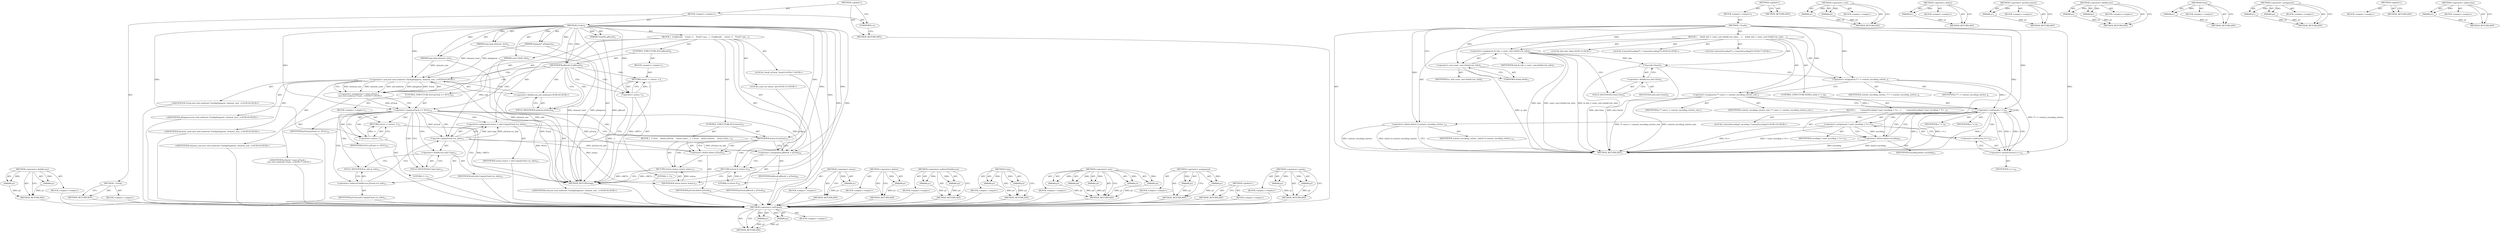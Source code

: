 digraph "&lt;operator&gt;.equals" {
vulnerable_83 [label=<(METHOD,&lt;operator&gt;.notEquals)>];
vulnerable_84 [label=<(PARAM,p1)>];
vulnerable_85 [label=<(PARAM,p2)>];
vulnerable_86 [label=<(BLOCK,&lt;empty&gt;,&lt;empty&gt;)>];
vulnerable_87 [label=<(METHOD_RETURN,ANY)>];
vulnerable_6 [label=<(METHOD,&lt;global&gt;)<SUB>1</SUB>>];
vulnerable_7 [label=<(BLOCK,&lt;empty&gt;,&lt;empty&gt;)<SUB>1</SUB>>];
vulnerable_8 [label=<(METHOD,~Track)<SUB>1</SUB>>];
vulnerable_9 [label=<(BLOCK,{
    Info&amp; info = const_cast&lt;Info&amp;&gt;(m_info);
 ...,{
    Info&amp; info = const_cast&lt;Info&amp;&gt;(m_info);
 ...)<SUB>2</SUB>>];
vulnerable_10 [label="<(LOCAL,Info info: Info)<SUB>3</SUB>>"];
vulnerable_11 [label=<(&lt;operator&gt;.assignment,&amp; info = const_cast&lt;Info&amp;&gt;(m_info))<SUB>3</SUB>>];
vulnerable_12 [label=<(IDENTIFIER,info,&amp; info = const_cast&lt;Info&amp;&gt;(m_info))<SUB>3</SUB>>];
vulnerable_13 [label=<(&lt;operator&gt;.cast,const_cast&lt;Info&amp;&gt;(m_info))<SUB>3</SUB>>];
vulnerable_14 [label=<(UNKNOWN,Info&amp;,Info&amp;)<SUB>3</SUB>>];
vulnerable_15 [label=<(IDENTIFIER,m_info,const_cast&lt;Info&amp;&gt;(m_info))<SUB>3</SUB>>];
vulnerable_16 [label=<(Clear,info.Clear())<SUB>4</SUB>>];
vulnerable_17 [label=<(&lt;operator&gt;.fieldAccess,info.Clear)<SUB>4</SUB>>];
vulnerable_18 [label=<(IDENTIFIER,info,info.Clear())<SUB>4</SUB>>];
vulnerable_19 [label=<(FIELD_IDENTIFIER,Clear,Clear)<SUB>4</SUB>>];
vulnerable_20 [label="<(LOCAL,ContentEncoding** i: ContentEncoding**)<SUB>6</SUB>>"];
vulnerable_21 [label=<(&lt;operator&gt;.assignment,** i = content_encoding_entries_)<SUB>6</SUB>>];
vulnerable_22 [label=<(IDENTIFIER,i,** i = content_encoding_entries_)<SUB>6</SUB>>];
vulnerable_23 [label=<(IDENTIFIER,content_encoding_entries_,** i = content_encoding_entries_)<SUB>6</SUB>>];
vulnerable_24 [label="<(LOCAL,ContentEncoding** j: ContentEncoding**)<SUB>7</SUB>>"];
vulnerable_25 [label=<(&lt;operator&gt;.assignment,** const j = content_encoding_entries_end_)<SUB>7</SUB>>];
vulnerable_26 [label=<(IDENTIFIER,j,** const j = content_encoding_entries_end_)<SUB>7</SUB>>];
vulnerable_27 [label=<(IDENTIFIER,content_encoding_entries_end_,** const j = content_encoding_entries_end_)<SUB>7</SUB>>];
vulnerable_28 [label=<(CONTROL_STRUCTURE,WHILE,while (i != j))<SUB>9</SUB>>];
vulnerable_29 [label=<(&lt;operator&gt;.notEquals,i != j)<SUB>9</SUB>>];
vulnerable_30 [label=<(IDENTIFIER,i,i != j)<SUB>9</SUB>>];
vulnerable_31 [label=<(IDENTIFIER,j,i != j)<SUB>9</SUB>>];
vulnerable_32 [label=<(BLOCK,{
        ContentEncoding* const encoding = *i+...,{
        ContentEncoding* const encoding = *i+...)<SUB>9</SUB>>];
vulnerable_33 [label="<(LOCAL,ContentEncoding* encoding: ContentEncoding*)<SUB>10</SUB>>"];
vulnerable_34 [label=<(&lt;operator&gt;.assignment,* const encoding = *i++)<SUB>10</SUB>>];
vulnerable_35 [label=<(IDENTIFIER,encoding,* const encoding = *i++)<SUB>10</SUB>>];
vulnerable_36 [label=<(&lt;operator&gt;.indirection,*i++)<SUB>10</SUB>>];
vulnerable_37 [label=<(&lt;operator&gt;.postIncrement,i++)<SUB>10</SUB>>];
vulnerable_38 [label=<(IDENTIFIER,i,i++)<SUB>10</SUB>>];
vulnerable_39 [label=<(&lt;operator&gt;.delete,delete encoding)<SUB>11</SUB>>];
vulnerable_40 [label=<(IDENTIFIER,encoding,delete encoding)<SUB>11</SUB>>];
vulnerable_41 [label=<(&lt;operator&gt;.delete,delete [] content_encoding_entries_)<SUB>14</SUB>>];
vulnerable_42 [label=<(IDENTIFIER,content_encoding_entries_,delete [] content_encoding_entries_)<SUB>14</SUB>>];
vulnerable_43 [label=<(METHOD_RETURN,ANY)<SUB>1</SUB>>];
vulnerable_45 [label=<(METHOD_RETURN,ANY)<SUB>1</SUB>>];
vulnerable_69 [label=<(METHOD,&lt;operator&gt;.cast)>];
vulnerable_70 [label=<(PARAM,p1)>];
vulnerable_71 [label=<(PARAM,p2)>];
vulnerable_72 [label=<(BLOCK,&lt;empty&gt;,&lt;empty&gt;)>];
vulnerable_73 [label=<(METHOD_RETURN,ANY)>];
vulnerable_96 [label=<(METHOD,&lt;operator&gt;.delete)>];
vulnerable_97 [label=<(PARAM,p1)>];
vulnerable_98 [label=<(BLOCK,&lt;empty&gt;,&lt;empty&gt;)>];
vulnerable_99 [label=<(METHOD_RETURN,ANY)>];
vulnerable_92 [label=<(METHOD,&lt;operator&gt;.postIncrement)>];
vulnerable_93 [label=<(PARAM,p1)>];
vulnerable_94 [label=<(BLOCK,&lt;empty&gt;,&lt;empty&gt;)>];
vulnerable_95 [label=<(METHOD_RETURN,ANY)>];
vulnerable_78 [label=<(METHOD,&lt;operator&gt;.fieldAccess)>];
vulnerable_79 [label=<(PARAM,p1)>];
vulnerable_80 [label=<(PARAM,p2)>];
vulnerable_81 [label=<(BLOCK,&lt;empty&gt;,&lt;empty&gt;)>];
vulnerable_82 [label=<(METHOD_RETURN,ANY)>];
vulnerable_74 [label=<(METHOD,Clear)>];
vulnerable_75 [label=<(PARAM,p1)>];
vulnerable_76 [label=<(BLOCK,&lt;empty&gt;,&lt;empty&gt;)>];
vulnerable_77 [label=<(METHOD_RETURN,ANY)>];
vulnerable_64 [label=<(METHOD,&lt;operator&gt;.assignment)>];
vulnerable_65 [label=<(PARAM,p1)>];
vulnerable_66 [label=<(PARAM,p2)>];
vulnerable_67 [label=<(BLOCK,&lt;empty&gt;,&lt;empty&gt;)>];
vulnerable_68 [label=<(METHOD_RETURN,ANY)>];
vulnerable_58 [label=<(METHOD,&lt;global&gt;)<SUB>1</SUB>>];
vulnerable_59 [label=<(BLOCK,&lt;empty&gt;,&lt;empty&gt;)>];
vulnerable_60 [label=<(METHOD_RETURN,ANY)>];
vulnerable_88 [label=<(METHOD,&lt;operator&gt;.indirection)>];
vulnerable_89 [label=<(PARAM,p1)>];
vulnerable_90 [label=<(BLOCK,&lt;empty&gt;,&lt;empty&gt;)>];
vulnerable_91 [label=<(METHOD_RETURN,ANY)>];
fixed_113 [label=<(METHOD,&lt;operator&gt;.fieldAccess)>];
fixed_114 [label=<(PARAM,p1)>];
fixed_115 [label=<(PARAM,p2)>];
fixed_116 [label=<(BLOCK,&lt;empty&gt;,&lt;empty&gt;)>];
fixed_117 [label=<(METHOD_RETURN,ANY)>];
fixed_6 [label=<(METHOD,&lt;global&gt;)<SUB>1</SUB>>];
fixed_7 [label=<(BLOCK,&lt;empty&gt;,&lt;empty&gt;)<SUB>1</SUB>>];
fixed_8 [label=<(METHOD,~Track)<SUB>1</SUB>>];
fixed_9 [label=<(BLOCK,&lt;empty&gt;,&lt;empty&gt;)>];
fixed_10 [label=<(METHOD_RETURN,ANY)<SUB>1</SUB>>];
fixed_12 [label=<(UNKNOWN,),))<SUB>1</SUB>>];
fixed_13 [label=<(METHOD,Create)<SUB>2</SUB>>];
fixed_14 [label=<(PARAM,Segment* pSegment)<SUB>2</SUB>>];
fixed_15 [label=<(PARAM,const Info&amp; info)<SUB>2</SUB>>];
fixed_16 [label=<(PARAM,long long element_start)<SUB>2</SUB>>];
fixed_17 [label=<(PARAM,long long element_size)<SUB>3</SUB>>];
fixed_18 [label=<(PARAM,Track*&amp; pResult)<SUB>3</SUB>>];
fixed_19 [label=<(BLOCK,{
  if (pResult)
    return -1;
 
  Track* cons...,{
  if (pResult)
    return -1;
 
  Track* cons...)<SUB>3</SUB>>];
fixed_20 [label=<(CONTROL_STRUCTURE,IF,if (pResult))<SUB>4</SUB>>];
fixed_21 [label=<(IDENTIFIER,pResult,if (pResult))<SUB>4</SUB>>];
fixed_22 [label=<(BLOCK,&lt;empty&gt;,&lt;empty&gt;)<SUB>5</SUB>>];
fixed_23 [label=<(RETURN,return -1;,return -1;)<SUB>5</SUB>>];
fixed_24 [label=<(&lt;operator&gt;.minus,-1)<SUB>5</SUB>>];
fixed_25 [label=<(LITERAL,1,-1)<SUB>5</SUB>>];
fixed_26 [label="<(LOCAL,Track* pTrack: Track*)<SUB>7</SUB>>"];
fixed_27 [label="<(&lt;operator&gt;.assignment,* const pTrack =
      new (std::nothrow) Track...)<SUB>7</SUB>>"];
fixed_28 [label="<(IDENTIFIER,pTrack,* const pTrack =
      new (std::nothrow) Track...)<SUB>7</SUB>>"];
fixed_29 [label="<(&lt;operator&gt;.new,new (std::nothrow) Track(pSegment, element_star...)<SUB>8</SUB>>"];
fixed_30 [label="<(IDENTIFIER,Track,new (std::nothrow) Track(pSegment, element_star...)<SUB>8</SUB>>"];
fixed_31 [label="<(IDENTIFIER,pSegment,new (std::nothrow) Track(pSegment, element_star...)<SUB>8</SUB>>"];
fixed_32 [label="<(IDENTIFIER,element_start,new (std::nothrow) Track(pSegment, element_star...)<SUB>8</SUB>>"];
fixed_33 [label="<(IDENTIFIER,element_size,new (std::nothrow) Track(pSegment, element_star...)<SUB>8</SUB>>"];
fixed_34 [label="<(&lt;operator&gt;.fieldAccess,std::nothrow)<SUB>8</SUB>>"];
fixed_35 [label="<(IDENTIFIER,std,new (std::nothrow) Track(pSegment, element_star...)<SUB>8</SUB>>"];
fixed_36 [label=<(FIELD_IDENTIFIER,nothrow,nothrow)<SUB>8</SUB>>];
fixed_37 [label=<(CONTROL_STRUCTURE,IF,if (pTrack == NULL))<SUB>10</SUB>>];
fixed_38 [label=<(&lt;operator&gt;.equals,pTrack == NULL)<SUB>10</SUB>>];
fixed_39 [label=<(IDENTIFIER,pTrack,pTrack == NULL)<SUB>10</SUB>>];
fixed_40 [label=<(IDENTIFIER,NULL,pTrack == NULL)<SUB>10</SUB>>];
fixed_41 [label=<(BLOCK,&lt;empty&gt;,&lt;empty&gt;)<SUB>11</SUB>>];
fixed_42 [label=<(RETURN,return -1;,return -1;)<SUB>11</SUB>>];
fixed_43 [label=<(&lt;operator&gt;.minus,-1)<SUB>11</SUB>>];
fixed_44 [label=<(LITERAL,1,-1)<SUB>11</SUB>>];
fixed_45 [label="<(LOCAL,const int status: int)<SUB>13</SUB>>"];
fixed_46 [label=<(&lt;operator&gt;.assignment,status = info.Copy(pTrack-&gt;m_info))<SUB>13</SUB>>];
fixed_47 [label=<(IDENTIFIER,status,status = info.Copy(pTrack-&gt;m_info))<SUB>13</SUB>>];
fixed_48 [label=<(Copy,info.Copy(pTrack-&gt;m_info))<SUB>13</SUB>>];
fixed_49 [label=<(&lt;operator&gt;.fieldAccess,info.Copy)<SUB>13</SUB>>];
fixed_50 [label=<(IDENTIFIER,info,info.Copy(pTrack-&gt;m_info))<SUB>13</SUB>>];
fixed_51 [label=<(FIELD_IDENTIFIER,Copy,Copy)<SUB>13</SUB>>];
fixed_52 [label=<(&lt;operator&gt;.indirectFieldAccess,pTrack-&gt;m_info)<SUB>13</SUB>>];
fixed_53 [label=<(IDENTIFIER,pTrack,info.Copy(pTrack-&gt;m_info))<SUB>13</SUB>>];
fixed_54 [label=<(FIELD_IDENTIFIER,m_info,m_info)<SUB>13</SUB>>];
fixed_55 [label=<(CONTROL_STRUCTURE,IF,if (status))<SUB>15</SUB>>];
fixed_56 [label=<(IDENTIFIER,status,if (status))<SUB>15</SUB>>];
fixed_57 [label=<(BLOCK,{  // error
    delete pTrack;
    return statu...,{  // error
    delete pTrack;
    return statu...)<SUB>15</SUB>>];
fixed_58 [label=<(&lt;operator&gt;.delete,delete pTrack)<SUB>16</SUB>>];
fixed_59 [label=<(IDENTIFIER,pTrack,delete pTrack)<SUB>16</SUB>>];
fixed_60 [label=<(RETURN,return status;,return status;)<SUB>17</SUB>>];
fixed_61 [label=<(IDENTIFIER,status,return status;)<SUB>17</SUB>>];
fixed_62 [label=<(&lt;operator&gt;.assignment,pResult = pTrack)<SUB>20</SUB>>];
fixed_63 [label=<(IDENTIFIER,pResult,pResult = pTrack)<SUB>20</SUB>>];
fixed_64 [label=<(IDENTIFIER,pTrack,pResult = pTrack)<SUB>20</SUB>>];
fixed_65 [label=<(RETURN,return 0;,return 0;)<SUB>21</SUB>>];
fixed_66 [label=<(LITERAL,0,return 0;)<SUB>21</SUB>>];
fixed_67 [label=<(METHOD_RETURN,long)<SUB>2</SUB>>];
fixed_69 [label=<(METHOD_RETURN,ANY)<SUB>1</SUB>>];
fixed_96 [label=<(METHOD,&lt;operator&gt;.minus)>];
fixed_97 [label=<(PARAM,p1)>];
fixed_98 [label=<(BLOCK,&lt;empty&gt;,&lt;empty&gt;)>];
fixed_99 [label=<(METHOD_RETURN,ANY)>];
fixed_133 [label=<(METHOD,&lt;operator&gt;.delete)>];
fixed_134 [label=<(PARAM,p1)>];
fixed_135 [label=<(BLOCK,&lt;empty&gt;,&lt;empty&gt;)>];
fixed_136 [label=<(METHOD_RETURN,ANY)>];
fixed_128 [label=<(METHOD,&lt;operator&gt;.indirectFieldAccess)>];
fixed_129 [label=<(PARAM,p1)>];
fixed_130 [label=<(PARAM,p2)>];
fixed_131 [label=<(BLOCK,&lt;empty&gt;,&lt;empty&gt;)>];
fixed_132 [label=<(METHOD_RETURN,ANY)>];
fixed_123 [label=<(METHOD,Copy)>];
fixed_124 [label=<(PARAM,p1)>];
fixed_125 [label=<(PARAM,p2)>];
fixed_126 [label=<(BLOCK,&lt;empty&gt;,&lt;empty&gt;)>];
fixed_127 [label=<(METHOD_RETURN,ANY)>];
fixed_105 [label=<(METHOD,&lt;operator&gt;.new)>];
fixed_106 [label=<(PARAM,p1)>];
fixed_107 [label=<(PARAM,p2)>];
fixed_108 [label=<(PARAM,p3)>];
fixed_109 [label=<(PARAM,p4)>];
fixed_110 [label=<(PARAM,p5)>];
fixed_111 [label=<(BLOCK,&lt;empty&gt;,&lt;empty&gt;)>];
fixed_112 [label=<(METHOD_RETURN,ANY)>];
fixed_100 [label=<(METHOD,&lt;operator&gt;.assignment)>];
fixed_101 [label=<(PARAM,p1)>];
fixed_102 [label=<(PARAM,p2)>];
fixed_103 [label=<(BLOCK,&lt;empty&gt;,&lt;empty&gt;)>];
fixed_104 [label=<(METHOD_RETURN,ANY)>];
fixed_90 [label=<(METHOD,&lt;global&gt;)<SUB>1</SUB>>];
fixed_91 [label=<(BLOCK,&lt;empty&gt;,&lt;empty&gt;)>];
fixed_92 [label=<(METHOD_RETURN,ANY)>];
fixed_118 [label=<(METHOD,&lt;operator&gt;.equals)>];
fixed_119 [label=<(PARAM,p1)>];
fixed_120 [label=<(PARAM,p2)>];
fixed_121 [label=<(BLOCK,&lt;empty&gt;,&lt;empty&gt;)>];
fixed_122 [label=<(METHOD_RETURN,ANY)>];
vulnerable_83 -> vulnerable_84  [key=0, label="AST: "];
vulnerable_83 -> vulnerable_84  [key=1, label="DDG: "];
vulnerable_83 -> vulnerable_86  [key=0, label="AST: "];
vulnerable_83 -> vulnerable_85  [key=0, label="AST: "];
vulnerable_83 -> vulnerable_85  [key=1, label="DDG: "];
vulnerable_83 -> vulnerable_87  [key=0, label="AST: "];
vulnerable_83 -> vulnerable_87  [key=1, label="CFG: "];
vulnerable_84 -> vulnerable_87  [key=0, label="DDG: p1"];
vulnerable_85 -> vulnerable_87  [key=0, label="DDG: p2"];
vulnerable_6 -> vulnerable_7  [key=0, label="AST: "];
vulnerable_6 -> vulnerable_45  [key=0, label="AST: "];
vulnerable_6 -> vulnerable_45  [key=1, label="CFG: "];
vulnerable_7 -> vulnerable_8  [key=0, label="AST: "];
vulnerable_8 -> vulnerable_9  [key=0, label="AST: "];
vulnerable_8 -> vulnerable_43  [key=0, label="AST: "];
vulnerable_8 -> vulnerable_14  [key=0, label="CFG: "];
vulnerable_8 -> vulnerable_11  [key=0, label="DDG: "];
vulnerable_8 -> vulnerable_21  [key=0, label="DDG: "];
vulnerable_8 -> vulnerable_25  [key=0, label="DDG: "];
vulnerable_8 -> vulnerable_41  [key=0, label="DDG: "];
vulnerable_8 -> vulnerable_13  [key=0, label="DDG: "];
vulnerable_8 -> vulnerable_29  [key=0, label="DDG: "];
vulnerable_8 -> vulnerable_39  [key=0, label="DDG: "];
vulnerable_8 -> vulnerable_37  [key=0, label="DDG: "];
vulnerable_9 -> vulnerable_10  [key=0, label="AST: "];
vulnerable_9 -> vulnerable_11  [key=0, label="AST: "];
vulnerable_9 -> vulnerable_16  [key=0, label="AST: "];
vulnerable_9 -> vulnerable_20  [key=0, label="AST: "];
vulnerable_9 -> vulnerable_21  [key=0, label="AST: "];
vulnerable_9 -> vulnerable_24  [key=0, label="AST: "];
vulnerable_9 -> vulnerable_25  [key=0, label="AST: "];
vulnerable_9 -> vulnerable_28  [key=0, label="AST: "];
vulnerable_9 -> vulnerable_41  [key=0, label="AST: "];
vulnerable_11 -> vulnerable_12  [key=0, label="AST: "];
vulnerable_11 -> vulnerable_13  [key=0, label="AST: "];
vulnerable_11 -> vulnerable_19  [key=0, label="CFG: "];
vulnerable_11 -> vulnerable_43  [key=0, label="DDG: info"];
vulnerable_11 -> vulnerable_43  [key=1, label="DDG: const_cast&lt;Info&amp;&gt;(m_info)"];
vulnerable_11 -> vulnerable_43  [key=2, label="DDG: &amp; info = const_cast&lt;Info&amp;&gt;(m_info)"];
vulnerable_11 -> vulnerable_16  [key=0, label="DDG: info"];
vulnerable_13 -> vulnerable_14  [key=0, label="AST: "];
vulnerable_13 -> vulnerable_15  [key=0, label="AST: "];
vulnerable_13 -> vulnerable_11  [key=0, label="CFG: "];
vulnerable_13 -> vulnerable_43  [key=0, label="DDG: m_info"];
vulnerable_14 -> vulnerable_13  [key=0, label="CFG: "];
vulnerable_16 -> vulnerable_17  [key=0, label="AST: "];
vulnerable_16 -> vulnerable_21  [key=0, label="CFG: "];
vulnerable_16 -> vulnerable_43  [key=0, label="DDG: info.Clear"];
vulnerable_16 -> vulnerable_43  [key=1, label="DDG: info.Clear()"];
vulnerable_17 -> vulnerable_18  [key=0, label="AST: "];
vulnerable_17 -> vulnerable_19  [key=0, label="AST: "];
vulnerable_17 -> vulnerable_16  [key=0, label="CFG: "];
vulnerable_19 -> vulnerable_17  [key=0, label="CFG: "];
vulnerable_21 -> vulnerable_22  [key=0, label="AST: "];
vulnerable_21 -> vulnerable_23  [key=0, label="AST: "];
vulnerable_21 -> vulnerable_25  [key=0, label="CFG: "];
vulnerable_21 -> vulnerable_43  [key=0, label="DDG: ** i = content_encoding_entries_"];
vulnerable_21 -> vulnerable_29  [key=0, label="DDG: i"];
vulnerable_25 -> vulnerable_26  [key=0, label="AST: "];
vulnerable_25 -> vulnerable_27  [key=0, label="AST: "];
vulnerable_25 -> vulnerable_29  [key=0, label="CFG: "];
vulnerable_25 -> vulnerable_29  [key=1, label="DDG: j"];
vulnerable_25 -> vulnerable_43  [key=0, label="DDG: ** const j = content_encoding_entries_end_"];
vulnerable_25 -> vulnerable_43  [key=1, label="DDG: content_encoding_entries_end_"];
vulnerable_28 -> vulnerable_29  [key=0, label="AST: "];
vulnerable_28 -> vulnerable_32  [key=0, label="AST: "];
vulnerable_29 -> vulnerable_30  [key=0, label="AST: "];
vulnerable_29 -> vulnerable_31  [key=0, label="AST: "];
vulnerable_29 -> vulnerable_37  [key=0, label="CFG: "];
vulnerable_29 -> vulnerable_37  [key=1, label="DDG: i"];
vulnerable_29 -> vulnerable_37  [key=2, label="CDG: "];
vulnerable_29 -> vulnerable_41  [key=0, label="CFG: "];
vulnerable_29 -> vulnerable_43  [key=0, label="DDG: i"];
vulnerable_29 -> vulnerable_43  [key=1, label="DDG: j"];
vulnerable_29 -> vulnerable_43  [key=2, label="DDG: i != j"];
vulnerable_29 -> vulnerable_29  [key=0, label="CDG: "];
vulnerable_29 -> vulnerable_34  [key=0, label="CDG: "];
vulnerable_29 -> vulnerable_36  [key=0, label="CDG: "];
vulnerable_29 -> vulnerable_39  [key=0, label="CDG: "];
vulnerable_32 -> vulnerable_33  [key=0, label="AST: "];
vulnerable_32 -> vulnerable_34  [key=0, label="AST: "];
vulnerable_32 -> vulnerable_39  [key=0, label="AST: "];
vulnerable_34 -> vulnerable_35  [key=0, label="AST: "];
vulnerable_34 -> vulnerable_36  [key=0, label="AST: "];
vulnerable_34 -> vulnerable_39  [key=0, label="CFG: "];
vulnerable_34 -> vulnerable_39  [key=1, label="DDG: encoding"];
vulnerable_34 -> vulnerable_43  [key=0, label="DDG: *i++"];
vulnerable_34 -> vulnerable_43  [key=1, label="DDG: * const encoding = *i++"];
vulnerable_36 -> vulnerable_37  [key=0, label="AST: "];
vulnerable_36 -> vulnerable_34  [key=0, label="CFG: "];
vulnerable_37 -> vulnerable_38  [key=0, label="AST: "];
vulnerable_37 -> vulnerable_36  [key=0, label="CFG: "];
vulnerable_37 -> vulnerable_29  [key=0, label="DDG: i"];
vulnerable_39 -> vulnerable_40  [key=0, label="AST: "];
vulnerable_39 -> vulnerable_29  [key=0, label="CFG: "];
vulnerable_39 -> vulnerable_43  [key=0, label="DDG: encoding"];
vulnerable_39 -> vulnerable_43  [key=1, label="DDG: delete encoding"];
vulnerable_41 -> vulnerable_42  [key=0, label="AST: "];
vulnerable_41 -> vulnerable_43  [key=0, label="CFG: "];
vulnerable_41 -> vulnerable_43  [key=1, label="DDG: content_encoding_entries_"];
vulnerable_41 -> vulnerable_43  [key=2, label="DDG: delete [] content_encoding_entries_"];
vulnerable_69 -> vulnerable_70  [key=0, label="AST: "];
vulnerable_69 -> vulnerable_70  [key=1, label="DDG: "];
vulnerable_69 -> vulnerable_72  [key=0, label="AST: "];
vulnerable_69 -> vulnerable_71  [key=0, label="AST: "];
vulnerable_69 -> vulnerable_71  [key=1, label="DDG: "];
vulnerable_69 -> vulnerable_73  [key=0, label="AST: "];
vulnerable_69 -> vulnerable_73  [key=1, label="CFG: "];
vulnerable_70 -> vulnerable_73  [key=0, label="DDG: p1"];
vulnerable_71 -> vulnerable_73  [key=0, label="DDG: p2"];
vulnerable_96 -> vulnerable_97  [key=0, label="AST: "];
vulnerable_96 -> vulnerable_97  [key=1, label="DDG: "];
vulnerable_96 -> vulnerable_98  [key=0, label="AST: "];
vulnerable_96 -> vulnerable_99  [key=0, label="AST: "];
vulnerable_96 -> vulnerable_99  [key=1, label="CFG: "];
vulnerable_97 -> vulnerable_99  [key=0, label="DDG: p1"];
vulnerable_92 -> vulnerable_93  [key=0, label="AST: "];
vulnerable_92 -> vulnerable_93  [key=1, label="DDG: "];
vulnerable_92 -> vulnerable_94  [key=0, label="AST: "];
vulnerable_92 -> vulnerable_95  [key=0, label="AST: "];
vulnerable_92 -> vulnerable_95  [key=1, label="CFG: "];
vulnerable_93 -> vulnerable_95  [key=0, label="DDG: p1"];
vulnerable_78 -> vulnerable_79  [key=0, label="AST: "];
vulnerable_78 -> vulnerable_79  [key=1, label="DDG: "];
vulnerable_78 -> vulnerable_81  [key=0, label="AST: "];
vulnerable_78 -> vulnerable_80  [key=0, label="AST: "];
vulnerable_78 -> vulnerable_80  [key=1, label="DDG: "];
vulnerable_78 -> vulnerable_82  [key=0, label="AST: "];
vulnerable_78 -> vulnerable_82  [key=1, label="CFG: "];
vulnerable_79 -> vulnerable_82  [key=0, label="DDG: p1"];
vulnerable_80 -> vulnerable_82  [key=0, label="DDG: p2"];
vulnerable_74 -> vulnerable_75  [key=0, label="AST: "];
vulnerable_74 -> vulnerable_75  [key=1, label="DDG: "];
vulnerable_74 -> vulnerable_76  [key=0, label="AST: "];
vulnerable_74 -> vulnerable_77  [key=0, label="AST: "];
vulnerable_74 -> vulnerable_77  [key=1, label="CFG: "];
vulnerable_75 -> vulnerable_77  [key=0, label="DDG: p1"];
vulnerable_64 -> vulnerable_65  [key=0, label="AST: "];
vulnerable_64 -> vulnerable_65  [key=1, label="DDG: "];
vulnerable_64 -> vulnerable_67  [key=0, label="AST: "];
vulnerable_64 -> vulnerable_66  [key=0, label="AST: "];
vulnerable_64 -> vulnerable_66  [key=1, label="DDG: "];
vulnerable_64 -> vulnerable_68  [key=0, label="AST: "];
vulnerable_64 -> vulnerable_68  [key=1, label="CFG: "];
vulnerable_65 -> vulnerable_68  [key=0, label="DDG: p1"];
vulnerable_66 -> vulnerable_68  [key=0, label="DDG: p2"];
vulnerable_58 -> vulnerable_59  [key=0, label="AST: "];
vulnerable_58 -> vulnerable_60  [key=0, label="AST: "];
vulnerable_58 -> vulnerable_60  [key=1, label="CFG: "];
vulnerable_88 -> vulnerable_89  [key=0, label="AST: "];
vulnerable_88 -> vulnerable_89  [key=1, label="DDG: "];
vulnerable_88 -> vulnerable_90  [key=0, label="AST: "];
vulnerable_88 -> vulnerable_91  [key=0, label="AST: "];
vulnerable_88 -> vulnerable_91  [key=1, label="CFG: "];
vulnerable_89 -> vulnerable_91  [key=0, label="DDG: p1"];
fixed_113 -> fixed_114  [key=0, label="AST: "];
fixed_113 -> fixed_114  [key=1, label="DDG: "];
fixed_113 -> fixed_116  [key=0, label="AST: "];
fixed_113 -> fixed_115  [key=0, label="AST: "];
fixed_113 -> fixed_115  [key=1, label="DDG: "];
fixed_113 -> fixed_117  [key=0, label="AST: "];
fixed_113 -> fixed_117  [key=1, label="CFG: "];
fixed_114 -> fixed_117  [key=0, label="DDG: p1"];
fixed_115 -> fixed_117  [key=0, label="DDG: p2"];
fixed_116 -> vulnerable_83  [key=0];
fixed_117 -> vulnerable_83  [key=0];
fixed_6 -> fixed_7  [key=0, label="AST: "];
fixed_6 -> fixed_69  [key=0, label="AST: "];
fixed_6 -> fixed_12  [key=0, label="CFG: "];
fixed_7 -> fixed_8  [key=0, label="AST: "];
fixed_7 -> fixed_12  [key=0, label="AST: "];
fixed_7 -> fixed_13  [key=0, label="AST: "];
fixed_8 -> fixed_9  [key=0, label="AST: "];
fixed_8 -> fixed_10  [key=0, label="AST: "];
fixed_8 -> fixed_10  [key=1, label="CFG: "];
fixed_9 -> vulnerable_83  [key=0];
fixed_10 -> vulnerable_83  [key=0];
fixed_12 -> fixed_69  [key=0, label="CFG: "];
fixed_13 -> fixed_14  [key=0, label="AST: "];
fixed_13 -> fixed_14  [key=1, label="DDG: "];
fixed_13 -> fixed_15  [key=0, label="AST: "];
fixed_13 -> fixed_15  [key=1, label="DDG: "];
fixed_13 -> fixed_16  [key=0, label="AST: "];
fixed_13 -> fixed_16  [key=1, label="DDG: "];
fixed_13 -> fixed_17  [key=0, label="AST: "];
fixed_13 -> fixed_17  [key=1, label="DDG: "];
fixed_13 -> fixed_18  [key=0, label="AST: "];
fixed_13 -> fixed_18  [key=1, label="DDG: "];
fixed_13 -> fixed_19  [key=0, label="AST: "];
fixed_13 -> fixed_67  [key=0, label="AST: "];
fixed_13 -> fixed_21  [key=0, label="CFG: "];
fixed_13 -> fixed_21  [key=1, label="DDG: "];
fixed_13 -> fixed_62  [key=0, label="DDG: "];
fixed_13 -> fixed_65  [key=0, label="DDG: "];
fixed_13 -> fixed_56  [key=0, label="DDG: "];
fixed_13 -> fixed_66  [key=0, label="DDG: "];
fixed_13 -> fixed_29  [key=0, label="DDG: "];
fixed_13 -> fixed_38  [key=0, label="DDG: "];
fixed_13 -> fixed_58  [key=0, label="DDG: "];
fixed_13 -> fixed_61  [key=0, label="DDG: "];
fixed_13 -> fixed_24  [key=0, label="DDG: "];
fixed_13 -> fixed_43  [key=0, label="DDG: "];
fixed_14 -> fixed_67  [key=0, label="DDG: pSegment"];
fixed_14 -> fixed_29  [key=0, label="DDG: pSegment"];
fixed_15 -> fixed_67  [key=0, label="DDG: info"];
fixed_15 -> fixed_48  [key=0, label="DDG: info"];
fixed_16 -> fixed_67  [key=0, label="DDG: element_start"];
fixed_16 -> fixed_29  [key=0, label="DDG: element_start"];
fixed_17 -> fixed_67  [key=0, label="DDG: element_size"];
fixed_17 -> fixed_29  [key=0, label="DDG: element_size"];
fixed_18 -> fixed_67  [key=0, label="DDG: pResult"];
fixed_19 -> fixed_20  [key=0, label="AST: "];
fixed_19 -> fixed_26  [key=0, label="AST: "];
fixed_19 -> fixed_27  [key=0, label="AST: "];
fixed_19 -> fixed_37  [key=0, label="AST: "];
fixed_19 -> fixed_45  [key=0, label="AST: "];
fixed_19 -> fixed_46  [key=0, label="AST: "];
fixed_19 -> fixed_55  [key=0, label="AST: "];
fixed_19 -> fixed_62  [key=0, label="AST: "];
fixed_19 -> fixed_65  [key=0, label="AST: "];
fixed_20 -> fixed_21  [key=0, label="AST: "];
fixed_20 -> fixed_22  [key=0, label="AST: "];
fixed_21 -> fixed_24  [key=0, label="CFG: "];
fixed_21 -> fixed_24  [key=1, label="CDG: "];
fixed_21 -> fixed_36  [key=0, label="CFG: "];
fixed_21 -> fixed_36  [key=1, label="CDG: "];
fixed_21 -> fixed_34  [key=0, label="CDG: "];
fixed_21 -> fixed_23  [key=0, label="CDG: "];
fixed_21 -> fixed_38  [key=0, label="CDG: "];
fixed_21 -> fixed_27  [key=0, label="CDG: "];
fixed_21 -> fixed_29  [key=0, label="CDG: "];
fixed_22 -> fixed_23  [key=0, label="AST: "];
fixed_23 -> fixed_24  [key=0, label="AST: "];
fixed_23 -> fixed_67  [key=0, label="CFG: "];
fixed_23 -> fixed_67  [key=1, label="DDG: &lt;RET&gt;"];
fixed_24 -> fixed_25  [key=0, label="AST: "];
fixed_24 -> fixed_23  [key=0, label="CFG: "];
fixed_24 -> fixed_23  [key=1, label="DDG: -1"];
fixed_24 -> fixed_67  [key=0, label="DDG: -1"];
fixed_25 -> vulnerable_83  [key=0];
fixed_26 -> vulnerable_83  [key=0];
fixed_27 -> fixed_28  [key=0, label="AST: "];
fixed_27 -> fixed_29  [key=0, label="AST: "];
fixed_27 -> fixed_38  [key=0, label="CFG: "];
fixed_27 -> fixed_38  [key=1, label="DDG: pTrack"];
fixed_28 -> vulnerable_83  [key=0];
fixed_29 -> fixed_30  [key=0, label="AST: "];
fixed_29 -> fixed_31  [key=0, label="AST: "];
fixed_29 -> fixed_32  [key=0, label="AST: "];
fixed_29 -> fixed_33  [key=0, label="AST: "];
fixed_29 -> fixed_34  [key=0, label="AST: "];
fixed_29 -> fixed_27  [key=0, label="CFG: "];
fixed_29 -> fixed_27  [key=1, label="DDG: element_size"];
fixed_29 -> fixed_27  [key=2, label="DDG: element_start"];
fixed_29 -> fixed_27  [key=3, label="DDG: std::nothrow"];
fixed_29 -> fixed_27  [key=4, label="DDG: pSegment"];
fixed_29 -> fixed_27  [key=5, label="DDG: Track"];
fixed_29 -> fixed_67  [key=0, label="DDG: Track"];
fixed_30 -> vulnerable_83  [key=0];
fixed_31 -> vulnerable_83  [key=0];
fixed_32 -> vulnerable_83  [key=0];
fixed_33 -> vulnerable_83  [key=0];
fixed_34 -> fixed_35  [key=0, label="AST: "];
fixed_34 -> fixed_36  [key=0, label="AST: "];
fixed_34 -> fixed_29  [key=0, label="CFG: "];
fixed_35 -> vulnerable_83  [key=0];
fixed_36 -> fixed_34  [key=0, label="CFG: "];
fixed_37 -> fixed_38  [key=0, label="AST: "];
fixed_37 -> fixed_41  [key=0, label="AST: "];
fixed_38 -> fixed_39  [key=0, label="AST: "];
fixed_38 -> fixed_40  [key=0, label="AST: "];
fixed_38 -> fixed_43  [key=0, label="CFG: "];
fixed_38 -> fixed_43  [key=1, label="CDG: "];
fixed_38 -> fixed_51  [key=0, label="CFG: "];
fixed_38 -> fixed_51  [key=1, label="CDG: "];
fixed_38 -> fixed_67  [key=0, label="DDG: NULL"];
fixed_38 -> fixed_62  [key=0, label="DDG: pTrack"];
fixed_38 -> fixed_48  [key=0, label="DDG: pTrack"];
fixed_38 -> fixed_48  [key=1, label="CDG: "];
fixed_38 -> fixed_58  [key=0, label="DDG: pTrack"];
fixed_38 -> fixed_49  [key=0, label="CDG: "];
fixed_38 -> fixed_42  [key=0, label="CDG: "];
fixed_38 -> fixed_52  [key=0, label="CDG: "];
fixed_38 -> fixed_46  [key=0, label="CDG: "];
fixed_38 -> fixed_56  [key=0, label="CDG: "];
fixed_38 -> fixed_54  [key=0, label="CDG: "];
fixed_39 -> vulnerable_83  [key=0];
fixed_40 -> vulnerable_83  [key=0];
fixed_41 -> fixed_42  [key=0, label="AST: "];
fixed_42 -> fixed_43  [key=0, label="AST: "];
fixed_42 -> fixed_67  [key=0, label="CFG: "];
fixed_42 -> fixed_67  [key=1, label="DDG: &lt;RET&gt;"];
fixed_43 -> fixed_44  [key=0, label="AST: "];
fixed_43 -> fixed_42  [key=0, label="CFG: "];
fixed_43 -> fixed_42  [key=1, label="DDG: -1"];
fixed_44 -> vulnerable_83  [key=0];
fixed_45 -> vulnerable_83  [key=0];
fixed_46 -> fixed_47  [key=0, label="AST: "];
fixed_46 -> fixed_48  [key=0, label="AST: "];
fixed_46 -> fixed_56  [key=0, label="CFG: "];
fixed_46 -> fixed_61  [key=0, label="DDG: status"];
fixed_47 -> vulnerable_83  [key=0];
fixed_48 -> fixed_49  [key=0, label="AST: "];
fixed_48 -> fixed_52  [key=0, label="AST: "];
fixed_48 -> fixed_46  [key=0, label="CFG: "];
fixed_48 -> fixed_46  [key=1, label="DDG: info.Copy"];
fixed_48 -> fixed_46  [key=2, label="DDG: pTrack-&gt;m_info"];
fixed_48 -> fixed_62  [key=0, label="DDG: pTrack-&gt;m_info"];
fixed_48 -> fixed_58  [key=0, label="DDG: pTrack-&gt;m_info"];
fixed_49 -> fixed_50  [key=0, label="AST: "];
fixed_49 -> fixed_51  [key=0, label="AST: "];
fixed_49 -> fixed_54  [key=0, label="CFG: "];
fixed_50 -> vulnerable_83  [key=0];
fixed_51 -> fixed_49  [key=0, label="CFG: "];
fixed_52 -> fixed_53  [key=0, label="AST: "];
fixed_52 -> fixed_54  [key=0, label="AST: "];
fixed_52 -> fixed_48  [key=0, label="CFG: "];
fixed_53 -> vulnerable_83  [key=0];
fixed_54 -> fixed_52  [key=0, label="CFG: "];
fixed_55 -> fixed_56  [key=0, label="AST: "];
fixed_55 -> fixed_57  [key=0, label="AST: "];
fixed_56 -> fixed_58  [key=0, label="CFG: "];
fixed_56 -> fixed_58  [key=1, label="CDG: "];
fixed_56 -> fixed_62  [key=0, label="CFG: "];
fixed_56 -> fixed_62  [key=1, label="CDG: "];
fixed_56 -> fixed_60  [key=0, label="CDG: "];
fixed_56 -> fixed_65  [key=0, label="CDG: "];
fixed_57 -> fixed_58  [key=0, label="AST: "];
fixed_57 -> fixed_60  [key=0, label="AST: "];
fixed_58 -> fixed_59  [key=0, label="AST: "];
fixed_58 -> fixed_60  [key=0, label="CFG: "];
fixed_59 -> vulnerable_83  [key=0];
fixed_60 -> fixed_61  [key=0, label="AST: "];
fixed_60 -> fixed_67  [key=0, label="CFG: "];
fixed_60 -> fixed_67  [key=1, label="DDG: &lt;RET&gt;"];
fixed_61 -> fixed_60  [key=0, label="DDG: status"];
fixed_62 -> fixed_63  [key=0, label="AST: "];
fixed_62 -> fixed_64  [key=0, label="AST: "];
fixed_62 -> fixed_65  [key=0, label="CFG: "];
fixed_63 -> vulnerable_83  [key=0];
fixed_64 -> vulnerable_83  [key=0];
fixed_65 -> fixed_66  [key=0, label="AST: "];
fixed_65 -> fixed_67  [key=0, label="CFG: "];
fixed_65 -> fixed_67  [key=1, label="DDG: &lt;RET&gt;"];
fixed_66 -> fixed_65  [key=0, label="DDG: 0"];
fixed_67 -> vulnerable_83  [key=0];
fixed_69 -> vulnerable_83  [key=0];
fixed_96 -> fixed_97  [key=0, label="AST: "];
fixed_96 -> fixed_97  [key=1, label="DDG: "];
fixed_96 -> fixed_98  [key=0, label="AST: "];
fixed_96 -> fixed_99  [key=0, label="AST: "];
fixed_96 -> fixed_99  [key=1, label="CFG: "];
fixed_97 -> fixed_99  [key=0, label="DDG: p1"];
fixed_98 -> vulnerable_83  [key=0];
fixed_99 -> vulnerable_83  [key=0];
fixed_133 -> fixed_134  [key=0, label="AST: "];
fixed_133 -> fixed_134  [key=1, label="DDG: "];
fixed_133 -> fixed_135  [key=0, label="AST: "];
fixed_133 -> fixed_136  [key=0, label="AST: "];
fixed_133 -> fixed_136  [key=1, label="CFG: "];
fixed_134 -> fixed_136  [key=0, label="DDG: p1"];
fixed_135 -> vulnerable_83  [key=0];
fixed_136 -> vulnerable_83  [key=0];
fixed_128 -> fixed_129  [key=0, label="AST: "];
fixed_128 -> fixed_129  [key=1, label="DDG: "];
fixed_128 -> fixed_131  [key=0, label="AST: "];
fixed_128 -> fixed_130  [key=0, label="AST: "];
fixed_128 -> fixed_130  [key=1, label="DDG: "];
fixed_128 -> fixed_132  [key=0, label="AST: "];
fixed_128 -> fixed_132  [key=1, label="CFG: "];
fixed_129 -> fixed_132  [key=0, label="DDG: p1"];
fixed_130 -> fixed_132  [key=0, label="DDG: p2"];
fixed_131 -> vulnerable_83  [key=0];
fixed_132 -> vulnerable_83  [key=0];
fixed_123 -> fixed_124  [key=0, label="AST: "];
fixed_123 -> fixed_124  [key=1, label="DDG: "];
fixed_123 -> fixed_126  [key=0, label="AST: "];
fixed_123 -> fixed_125  [key=0, label="AST: "];
fixed_123 -> fixed_125  [key=1, label="DDG: "];
fixed_123 -> fixed_127  [key=0, label="AST: "];
fixed_123 -> fixed_127  [key=1, label="CFG: "];
fixed_124 -> fixed_127  [key=0, label="DDG: p1"];
fixed_125 -> fixed_127  [key=0, label="DDG: p2"];
fixed_126 -> vulnerable_83  [key=0];
fixed_127 -> vulnerable_83  [key=0];
fixed_105 -> fixed_106  [key=0, label="AST: "];
fixed_105 -> fixed_106  [key=1, label="DDG: "];
fixed_105 -> fixed_111  [key=0, label="AST: "];
fixed_105 -> fixed_107  [key=0, label="AST: "];
fixed_105 -> fixed_107  [key=1, label="DDG: "];
fixed_105 -> fixed_112  [key=0, label="AST: "];
fixed_105 -> fixed_112  [key=1, label="CFG: "];
fixed_105 -> fixed_108  [key=0, label="AST: "];
fixed_105 -> fixed_108  [key=1, label="DDG: "];
fixed_105 -> fixed_109  [key=0, label="AST: "];
fixed_105 -> fixed_109  [key=1, label="DDG: "];
fixed_105 -> fixed_110  [key=0, label="AST: "];
fixed_105 -> fixed_110  [key=1, label="DDG: "];
fixed_106 -> fixed_112  [key=0, label="DDG: p1"];
fixed_107 -> fixed_112  [key=0, label="DDG: p2"];
fixed_108 -> fixed_112  [key=0, label="DDG: p3"];
fixed_109 -> fixed_112  [key=0, label="DDG: p4"];
fixed_110 -> fixed_112  [key=0, label="DDG: p5"];
fixed_111 -> vulnerable_83  [key=0];
fixed_112 -> vulnerable_83  [key=0];
fixed_100 -> fixed_101  [key=0, label="AST: "];
fixed_100 -> fixed_101  [key=1, label="DDG: "];
fixed_100 -> fixed_103  [key=0, label="AST: "];
fixed_100 -> fixed_102  [key=0, label="AST: "];
fixed_100 -> fixed_102  [key=1, label="DDG: "];
fixed_100 -> fixed_104  [key=0, label="AST: "];
fixed_100 -> fixed_104  [key=1, label="CFG: "];
fixed_101 -> fixed_104  [key=0, label="DDG: p1"];
fixed_102 -> fixed_104  [key=0, label="DDG: p2"];
fixed_103 -> vulnerable_83  [key=0];
fixed_104 -> vulnerable_83  [key=0];
fixed_90 -> fixed_91  [key=0, label="AST: "];
fixed_90 -> fixed_92  [key=0, label="AST: "];
fixed_90 -> fixed_92  [key=1, label="CFG: "];
fixed_91 -> vulnerable_83  [key=0];
fixed_92 -> vulnerable_83  [key=0];
fixed_118 -> fixed_119  [key=0, label="AST: "];
fixed_118 -> fixed_119  [key=1, label="DDG: "];
fixed_118 -> fixed_121  [key=0, label="AST: "];
fixed_118 -> fixed_120  [key=0, label="AST: "];
fixed_118 -> fixed_120  [key=1, label="DDG: "];
fixed_118 -> fixed_122  [key=0, label="AST: "];
fixed_118 -> fixed_122  [key=1, label="CFG: "];
fixed_119 -> fixed_122  [key=0, label="DDG: p1"];
fixed_120 -> fixed_122  [key=0, label="DDG: p2"];
fixed_121 -> vulnerable_83  [key=0];
fixed_122 -> vulnerable_83  [key=0];
}
